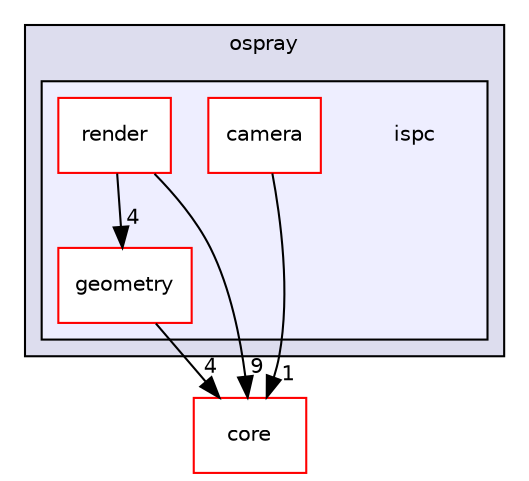digraph "platform/engines/ospray/ispc" {
  compound=true
  node [ fontsize="10", fontname="Helvetica"];
  edge [ labelfontsize="10", labelfontname="Helvetica"];
  subgraph clusterdir_f0df884ce09817da20ab1128f63a79fe {
    graph [ bgcolor="#ddddee", pencolor="black", label="ospray" fontname="Helvetica", fontsize="10", URL="dir_f0df884ce09817da20ab1128f63a79fe.html"]
  subgraph clusterdir_6dfc784f4fc06052f5a0f2da9bf54d9c {
    graph [ bgcolor="#eeeeff", pencolor="black", label="" URL="dir_6dfc784f4fc06052f5a0f2da9bf54d9c.html"];
    dir_6dfc784f4fc06052f5a0f2da9bf54d9c [shape=plaintext label="ispc"];
  dir_35132c5744fd380897f0dd5fced7bcf1 [shape=box label="camera" fillcolor="white" style="filled" color="red" URL="dir_35132c5744fd380897f0dd5fced7bcf1.html"];
  dir_dcd983c6950eb27cd4bec618fc5fcccd [shape=box label="geometry" fillcolor="white" style="filled" color="red" URL="dir_dcd983c6950eb27cd4bec618fc5fcccd.html"];
  dir_21d70d98358f1d3290c79438f1b2a00a [shape=box label="render" fillcolor="white" style="filled" color="red" URL="dir_21d70d98358f1d3290c79438f1b2a00a.html"];
  }
  }
  dir_3066efc1f4040d52e90bf8a29ab3f16b [shape=box label="core" fillcolor="white" style="filled" color="red" URL="dir_3066efc1f4040d52e90bf8a29ab3f16b.html"];
  dir_35132c5744fd380897f0dd5fced7bcf1->dir_3066efc1f4040d52e90bf8a29ab3f16b [headlabel="1", labeldistance=1.5 headhref="dir_000113_000065.html"];
  dir_dcd983c6950eb27cd4bec618fc5fcccd->dir_3066efc1f4040d52e90bf8a29ab3f16b [headlabel="4", labeldistance=1.5 headhref="dir_000115_000065.html"];
  dir_21d70d98358f1d3290c79438f1b2a00a->dir_3066efc1f4040d52e90bf8a29ab3f16b [headlabel="9", labeldistance=1.5 headhref="dir_000117_000065.html"];
  dir_21d70d98358f1d3290c79438f1b2a00a->dir_dcd983c6950eb27cd4bec618fc5fcccd [headlabel="4", labeldistance=1.5 headhref="dir_000117_000115.html"];
}
